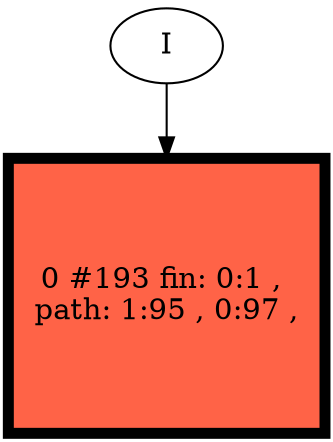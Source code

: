 // produced with flexfringe // 
digraph DFA {
	0 [label="root" shape=box];
		I -> 0;
	0 [ label="0 #193 fin: 0:1 , 
 path: 1:95 , 0:97 , " , style=filled, fillcolor="tomato", width=1.83543, height=1.83543, penwidth=5.26786];
}
